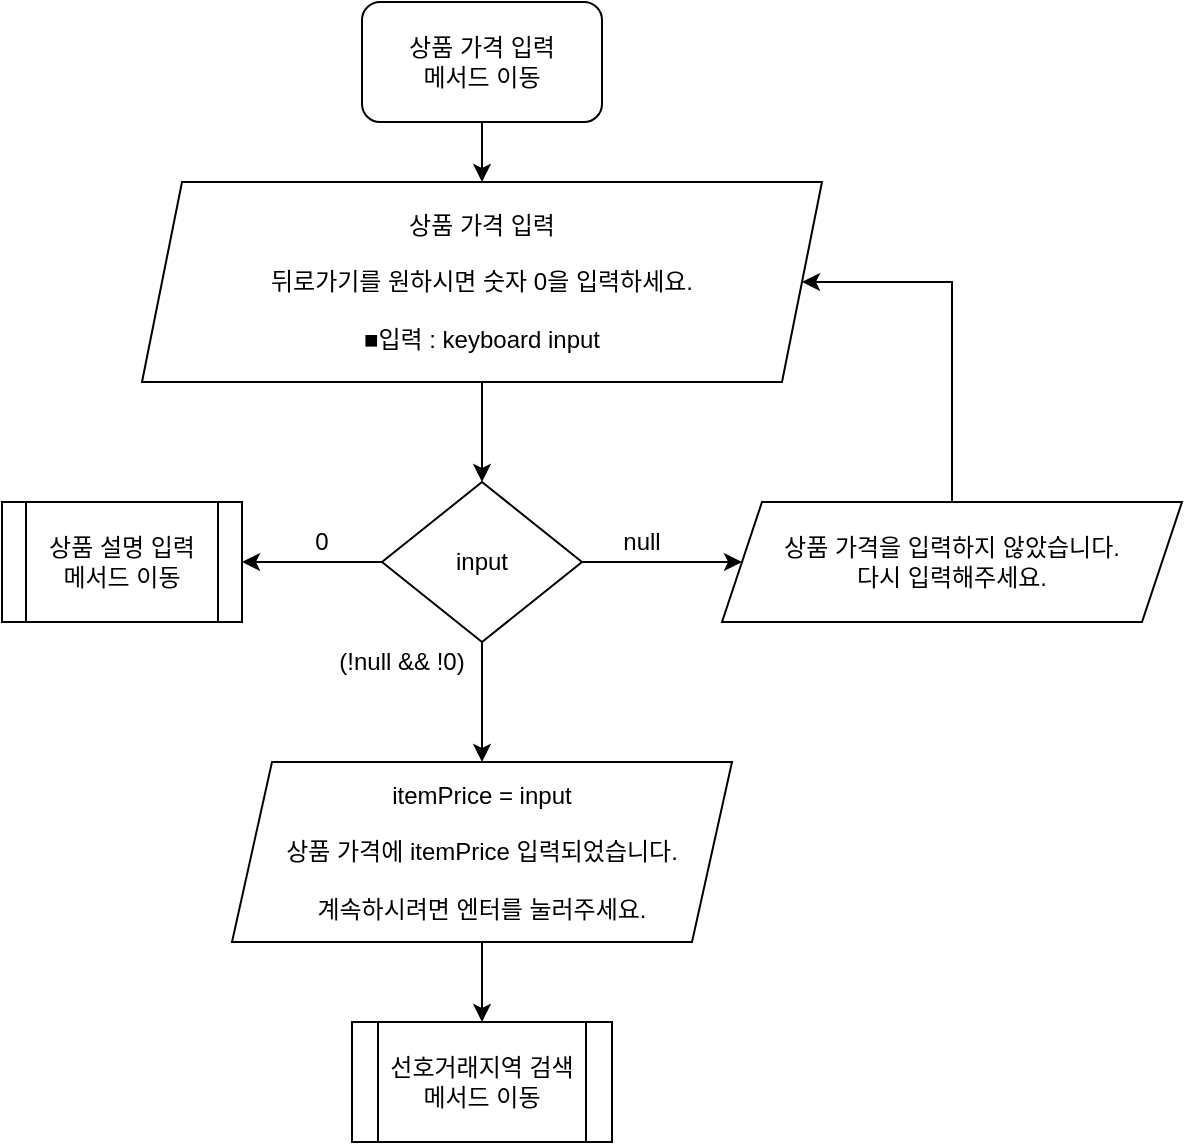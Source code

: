 <mxfile version="13.9.8" type="google"><diagram id="C5RBs43oDa-KdzZeNtuy" name="Page-1"><mxGraphModel dx="700" dy="752" grid="1" gridSize="10" guides="1" tooltips="1" connect="1" arrows="1" fold="1" page="1" pageScale="1" pageWidth="827" pageHeight="1169" math="0" shadow="0"><root><mxCell id="WIyWlLk6GJQsqaUBKTNV-0"/><mxCell id="WIyWlLk6GJQsqaUBKTNV-1" parent="WIyWlLk6GJQsqaUBKTNV-0"/><mxCell id="lu93SiRanYYwnPV_lLGK-0" value="" style="edgeStyle=orthogonalEdgeStyle;rounded=0;orthogonalLoop=1;jettySize=auto;html=1;" edge="1" parent="WIyWlLk6GJQsqaUBKTNV-1" source="lu93SiRanYYwnPV_lLGK-1" target="lu93SiRanYYwnPV_lLGK-3"><mxGeometry relative="1" as="geometry"/></mxCell><mxCell id="lu93SiRanYYwnPV_lLGK-1" value="상품 가격 입력&lt;br&gt;메서드 이동" style="rounded=1;whiteSpace=wrap;html=1;" vertex="1" parent="WIyWlLk6GJQsqaUBKTNV-1"><mxGeometry x="250" y="120" width="120" height="60" as="geometry"/></mxCell><mxCell id="lu93SiRanYYwnPV_lLGK-2" value="" style="edgeStyle=orthogonalEdgeStyle;rounded=0;orthogonalLoop=1;jettySize=auto;html=1;" edge="1" parent="WIyWlLk6GJQsqaUBKTNV-1" source="lu93SiRanYYwnPV_lLGK-3" target="lu93SiRanYYwnPV_lLGK-7"><mxGeometry relative="1" as="geometry"/></mxCell><mxCell id="lu93SiRanYYwnPV_lLGK-3" value="상품 가격 입력&lt;br&gt;&lt;br&gt;뒤로가기를 원하시면 숫자 0을 입력하세요.&lt;br&gt;&lt;br&gt;■입력 : keyboard input" style="shape=parallelogram;perimeter=parallelogramPerimeter;whiteSpace=wrap;html=1;fixedSize=1;rounded=1;arcSize=0;" vertex="1" parent="WIyWlLk6GJQsqaUBKTNV-1"><mxGeometry x="140" y="210" width="340" height="100" as="geometry"/></mxCell><mxCell id="lu93SiRanYYwnPV_lLGK-4" value="" style="edgeStyle=orthogonalEdgeStyle;rounded=0;orthogonalLoop=1;jettySize=auto;html=1;entryX=0;entryY=0.5;entryDx=0;entryDy=0;" edge="1" parent="WIyWlLk6GJQsqaUBKTNV-1" source="lu93SiRanYYwnPV_lLGK-7" target="lu93SiRanYYwnPV_lLGK-17"><mxGeometry relative="1" as="geometry"><mxPoint x="430" y="400" as="targetPoint"/></mxGeometry></mxCell><mxCell id="lu93SiRanYYwnPV_lLGK-5" value="" style="edgeStyle=orthogonalEdgeStyle;rounded=0;orthogonalLoop=1;jettySize=auto;html=1;" edge="1" parent="WIyWlLk6GJQsqaUBKTNV-1" source="lu93SiRanYYwnPV_lLGK-7" target="lu93SiRanYYwnPV_lLGK-10"><mxGeometry relative="1" as="geometry"/></mxCell><mxCell id="lu93SiRanYYwnPV_lLGK-6" value="" style="edgeStyle=orthogonalEdgeStyle;rounded=0;orthogonalLoop=1;jettySize=auto;html=1;" edge="1" parent="WIyWlLk6GJQsqaUBKTNV-1" source="lu93SiRanYYwnPV_lLGK-7" target="lu93SiRanYYwnPV_lLGK-13"><mxGeometry relative="1" as="geometry"/></mxCell><mxCell id="lu93SiRanYYwnPV_lLGK-7" value="input" style="rhombus;whiteSpace=wrap;html=1;rounded=1;arcSize=0;" vertex="1" parent="WIyWlLk6GJQsqaUBKTNV-1"><mxGeometry x="260" y="360" width="100" height="80" as="geometry"/></mxCell><mxCell id="lu93SiRanYYwnPV_lLGK-9" value="null" style="text;html=1;strokeColor=none;fillColor=none;align=center;verticalAlign=middle;whiteSpace=wrap;rounded=0;" vertex="1" parent="WIyWlLk6GJQsqaUBKTNV-1"><mxGeometry x="370" y="380" width="40" height="20" as="geometry"/></mxCell><mxCell id="lu93SiRanYYwnPV_lLGK-10" value="상품 설명 입력&lt;br&gt;메서드 이동" style="shape=process;whiteSpace=wrap;html=1;backgroundOutline=1;rounded=1;arcSize=0;" vertex="1" parent="WIyWlLk6GJQsqaUBKTNV-1"><mxGeometry x="70" y="370" width="120" height="60" as="geometry"/></mxCell><mxCell id="lu93SiRanYYwnPV_lLGK-11" value="0" style="text;html=1;strokeColor=none;fillColor=none;align=center;verticalAlign=middle;whiteSpace=wrap;rounded=0;" vertex="1" parent="WIyWlLk6GJQsqaUBKTNV-1"><mxGeometry x="210" y="380" width="40" height="20" as="geometry"/></mxCell><mxCell id="lu93SiRanYYwnPV_lLGK-12" value="" style="edgeStyle=orthogonalEdgeStyle;rounded=0;orthogonalLoop=1;jettySize=auto;html=1;" edge="1" parent="WIyWlLk6GJQsqaUBKTNV-1" source="lu93SiRanYYwnPV_lLGK-13" target="lu93SiRanYYwnPV_lLGK-16"><mxGeometry relative="1" as="geometry"/></mxCell><mxCell id="lu93SiRanYYwnPV_lLGK-13" value="itemPrice = input&lt;br&gt;&lt;br&gt;상품 가격에 itemPrice 입력되었습니다.&lt;br&gt;&lt;br&gt;계속하시려면 엔터를 눌러주세요." style="shape=parallelogram;perimeter=parallelogramPerimeter;whiteSpace=wrap;html=1;fixedSize=1;rounded=1;arcSize=0;" vertex="1" parent="WIyWlLk6GJQsqaUBKTNV-1"><mxGeometry x="185" y="500" width="250" height="90" as="geometry"/></mxCell><mxCell id="lu93SiRanYYwnPV_lLGK-14" value="&lt;span style=&quot;color: rgba(0 , 0 , 0 , 0) ; font-family: monospace ; font-size: 0px&quot;&gt;%3CmxGraphModel%3E%3Croot%3E%3CmxCell%20id%3D%220%22%2F%3E%3CmxCell%20id%3D%221%22%20parent%3D%220%22%2F%3E%3CmxCell%20id%3D%222%22%20value%3D%22(!null%20%26amp%3Bamp%3B%26amp%3Bamp%3B%20!0)%22%20style%3D%22text%3Bhtml%3D1%3BstrokeColor%3Dnone%3BfillColor%3Dnone%3Balign%3Dcenter%3BverticalAlign%3Dmiddle%3BwhiteSpace%3Dwrap%3Brounded%3D0%3B%22%20vertex%3D%221%22%20parent%3D%221%22%3E%3CmxGeometry%20x%3D%22200%22%20y%3D%22410%22%20width%3D%2280%22%20height%3D%2220%22%20as%3D%22geometry%22%2F%3E%3C%2FmxCell%3E%3C%2Froot%3E%3C%2FmxGraphModel%3E&lt;/span&gt;" style="text;html=1;strokeColor=none;fillColor=none;align=center;verticalAlign=middle;whiteSpace=wrap;rounded=0;" vertex="1" parent="WIyWlLk6GJQsqaUBKTNV-1"><mxGeometry x="240" y="440" width="40" height="20" as="geometry"/></mxCell><mxCell id="lu93SiRanYYwnPV_lLGK-15" value="(!null &amp;amp;&amp;amp; !0)" style="text;html=1;strokeColor=none;fillColor=none;align=center;verticalAlign=middle;whiteSpace=wrap;rounded=0;" vertex="1" parent="WIyWlLk6GJQsqaUBKTNV-1"><mxGeometry x="230" y="440" width="80" height="20" as="geometry"/></mxCell><mxCell id="lu93SiRanYYwnPV_lLGK-16" value="선호거래지역 검색&lt;br&gt;메서드 이동" style="shape=process;whiteSpace=wrap;html=1;backgroundOutline=1;rounded=1;arcSize=0;" vertex="1" parent="WIyWlLk6GJQsqaUBKTNV-1"><mxGeometry x="245" y="630" width="130" height="60" as="geometry"/></mxCell><mxCell id="lu93SiRanYYwnPV_lLGK-18" style="edgeStyle=orthogonalEdgeStyle;rounded=0;orthogonalLoop=1;jettySize=auto;html=1;exitX=0.5;exitY=0;exitDx=0;exitDy=0;entryX=1;entryY=0.5;entryDx=0;entryDy=0;" edge="1" parent="WIyWlLk6GJQsqaUBKTNV-1" source="lu93SiRanYYwnPV_lLGK-17" target="lu93SiRanYYwnPV_lLGK-3"><mxGeometry relative="1" as="geometry"><Array as="points"><mxPoint x="545" y="260"/></Array></mxGeometry></mxCell><mxCell id="lu93SiRanYYwnPV_lLGK-17" value="상품 가격을 입력하지 않았습니다.&lt;br&gt;다시 입력해주세요." style="shape=parallelogram;perimeter=parallelogramPerimeter;whiteSpace=wrap;html=1;fixedSize=1;" vertex="1" parent="WIyWlLk6GJQsqaUBKTNV-1"><mxGeometry x="430" y="370" width="230" height="60" as="geometry"/></mxCell></root></mxGraphModel></diagram></mxfile>